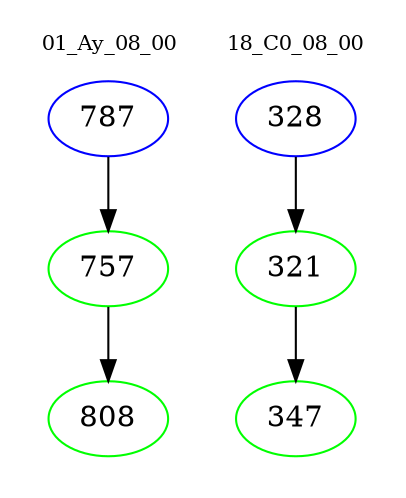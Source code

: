 digraph{
subgraph cluster_0 {
color = white
label = "01_Ay_08_00";
fontsize=10;
T0_787 [label="787", color="blue"]
T0_787 -> T0_757 [color="black"]
T0_757 [label="757", color="green"]
T0_757 -> T0_808 [color="black"]
T0_808 [label="808", color="green"]
}
subgraph cluster_1 {
color = white
label = "18_C0_08_00";
fontsize=10;
T1_328 [label="328", color="blue"]
T1_328 -> T1_321 [color="black"]
T1_321 [label="321", color="green"]
T1_321 -> T1_347 [color="black"]
T1_347 [label="347", color="green"]
}
}
